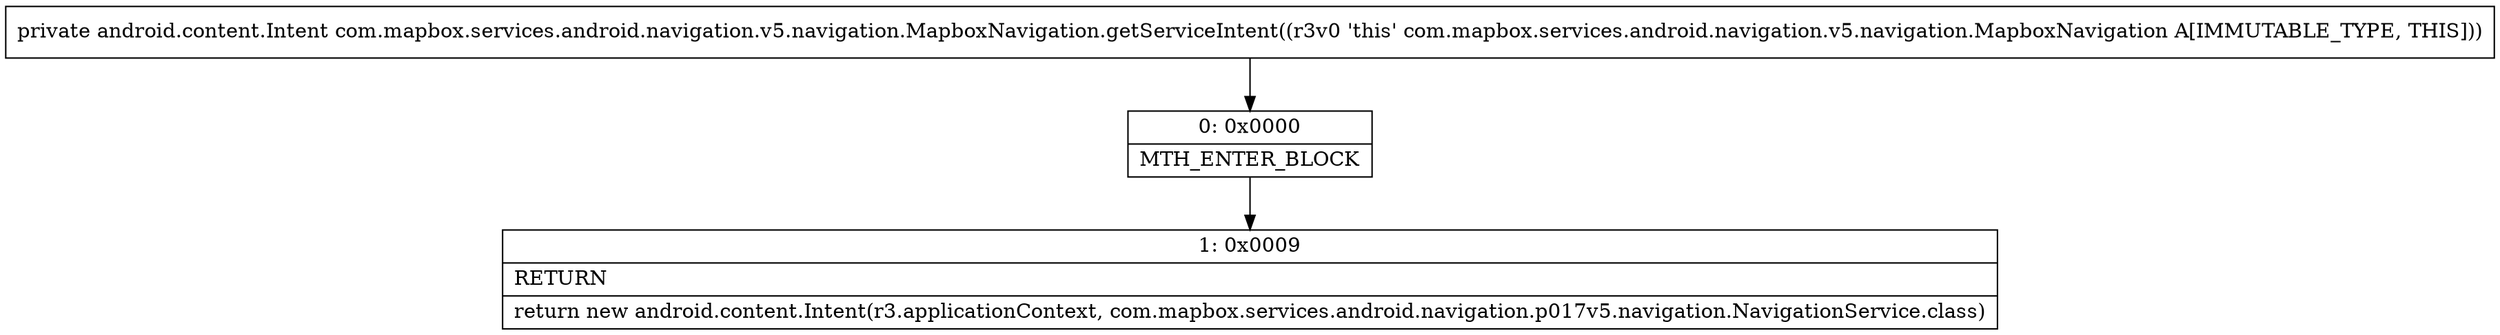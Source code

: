 digraph "CFG forcom.mapbox.services.android.navigation.v5.navigation.MapboxNavigation.getServiceIntent()Landroid\/content\/Intent;" {
Node_0 [shape=record,label="{0\:\ 0x0000|MTH_ENTER_BLOCK\l}"];
Node_1 [shape=record,label="{1\:\ 0x0009|RETURN\l|return new android.content.Intent(r3.applicationContext, com.mapbox.services.android.navigation.p017v5.navigation.NavigationService.class)\l}"];
MethodNode[shape=record,label="{private android.content.Intent com.mapbox.services.android.navigation.v5.navigation.MapboxNavigation.getServiceIntent((r3v0 'this' com.mapbox.services.android.navigation.v5.navigation.MapboxNavigation A[IMMUTABLE_TYPE, THIS])) }"];
MethodNode -> Node_0;
Node_0 -> Node_1;
}


